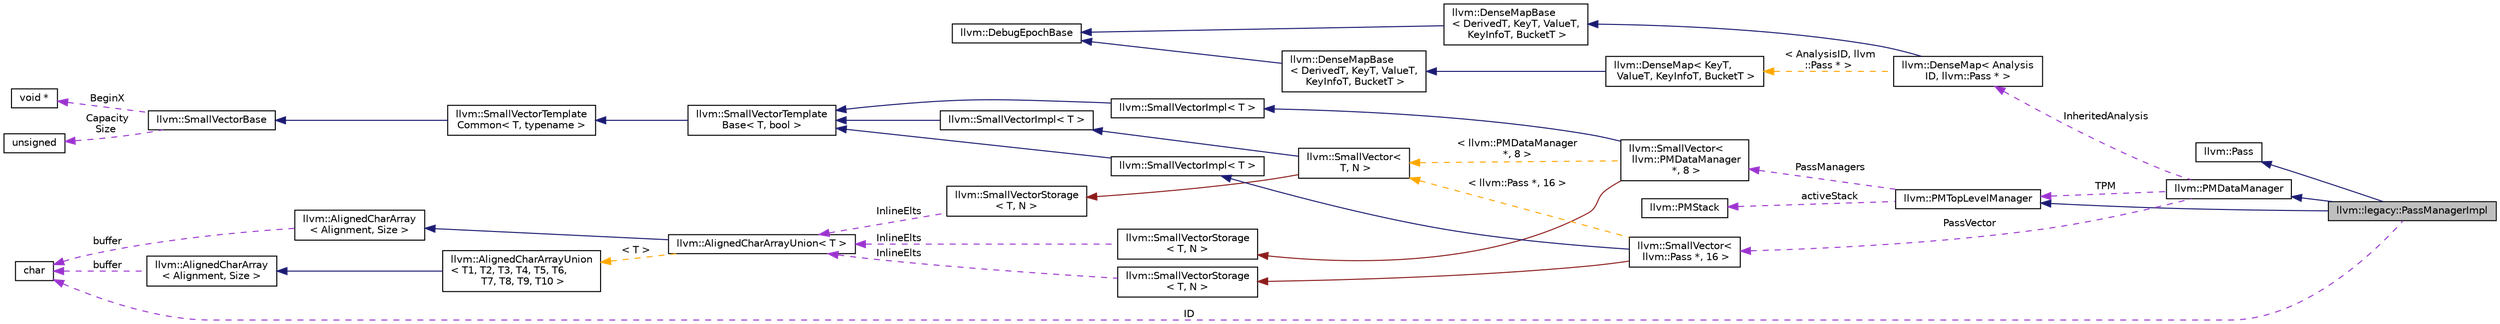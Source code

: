 digraph "llvm::legacy::PassManagerImpl"
{
 // LATEX_PDF_SIZE
  bgcolor="transparent";
  edge [fontname="Helvetica",fontsize="10",labelfontname="Helvetica",labelfontsize="10"];
  node [fontname="Helvetica",fontsize="10",shape="box"];
  rankdir="LR";
  Node1 [label="llvm::legacy::PassManagerImpl",height=0.2,width=0.4,color="black", fillcolor="grey75", style="filled", fontcolor="black",tooltip="PassManagerImpl manages MPPassManagers."];
  Node2 -> Node1 [dir="back",color="midnightblue",fontsize="10",style="solid",fontname="Helvetica"];
  Node2 [label="llvm::Pass",height=0.2,width=0.4,color="black",URL="$classllvm_1_1Pass.html",tooltip="Pass interface - Implemented by all 'passes'."];
  Node3 -> Node1 [dir="back",color="midnightblue",fontsize="10",style="solid",fontname="Helvetica"];
  Node3 [label="llvm::PMDataManager",height=0.2,width=0.4,color="black",URL="$classllvm_1_1PMDataManager.html",tooltip="PMDataManager provides the common place to manage the analysis data used by pass managers."];
  Node4 -> Node3 [dir="back",color="darkorchid3",fontsize="10",style="dashed",label=" TPM" ,fontname="Helvetica"];
  Node4 [label="llvm::PMTopLevelManager",height=0.2,width=0.4,color="black",URL="$classllvm_1_1PMTopLevelManager.html",tooltip="PMTopLevelManager manages LastUser info and collects common APIs used by top level pass managers."];
  Node5 -> Node4 [dir="back",color="darkorchid3",fontsize="10",style="dashed",label=" activeStack" ,fontname="Helvetica"];
  Node5 [label="llvm::PMStack",height=0.2,width=0.4,color="black",URL="$classllvm_1_1PMStack.html",tooltip="PMStack - This class implements a stack data structure of PMDataManager pointers."];
  Node6 -> Node4 [dir="back",color="darkorchid3",fontsize="10",style="dashed",label=" PassManagers" ,fontname="Helvetica"];
  Node6 [label="llvm::SmallVector\<\l llvm::PMDataManager\l *, 8 \>",height=0.2,width=0.4,color="black",URL="$classllvm_1_1SmallVector.html",tooltip=" "];
  Node7 -> Node6 [dir="back",color="midnightblue",fontsize="10",style="solid",fontname="Helvetica"];
  Node7 [label="llvm::SmallVectorImpl\< T \>",height=0.2,width=0.4,color="black",URL="$classllvm_1_1SmallVectorImpl.html",tooltip="This class consists of common code factored out of the SmallVector class to reduce code duplication b..."];
  Node8 -> Node7 [dir="back",color="midnightblue",fontsize="10",style="solid",fontname="Helvetica"];
  Node8 [label="llvm::SmallVectorTemplate\lBase\< T, bool \>",height=0.2,width=0.4,color="black",URL="$classllvm_1_1SmallVectorTemplateBase.html",tooltip="SmallVectorTemplateBase<TriviallyCopyable = false> - This is where we put method implementations that..."];
  Node9 -> Node8 [dir="back",color="midnightblue",fontsize="10",style="solid",fontname="Helvetica"];
  Node9 [label="llvm::SmallVectorTemplate\lCommon\< T, typename \>",height=0.2,width=0.4,color="black",URL="$classllvm_1_1SmallVectorTemplateCommon.html",tooltip="This is the part of SmallVectorTemplateBase which does not depend on whether the type T is a POD."];
  Node10 -> Node9 [dir="back",color="midnightblue",fontsize="10",style="solid",fontname="Helvetica"];
  Node10 [label="llvm::SmallVectorBase",height=0.2,width=0.4,color="black",URL="$classllvm_1_1SmallVectorBase.html",tooltip="This is all the non-templated stuff common to all SmallVectors."];
  Node11 -> Node10 [dir="back",color="darkorchid3",fontsize="10",style="dashed",label=" BeginX" ,fontname="Helvetica"];
  Node11 [label="void *",height=0.2,width=0.4,color="black",tooltip=" "];
  Node12 -> Node10 [dir="back",color="darkorchid3",fontsize="10",style="dashed",label=" Capacity\nSize" ,fontname="Helvetica"];
  Node12 [label="unsigned",height=0.2,width=0.4,color="black",URL="$classunsigned.html",tooltip=" "];
  Node13 -> Node6 [dir="back",color="firebrick4",fontsize="10",style="solid",fontname="Helvetica"];
  Node13 [label="llvm::SmallVectorStorage\l\< T, N \>",height=0.2,width=0.4,color="black",URL="$structllvm_1_1SmallVectorStorage.html",tooltip="Storage for the SmallVector elements."];
  Node14 -> Node13 [dir="back",color="darkorchid3",fontsize="10",style="dashed",label=" InlineElts" ,fontname="Helvetica"];
  Node14 [label="llvm::AlignedCharArrayUnion\< T \>",height=0.2,width=0.4,color="black",URL="$structllvm_1_1AlignedCharArrayUnion.html",tooltip=" "];
  Node15 -> Node14 [dir="back",color="midnightblue",fontsize="10",style="solid",fontname="Helvetica"];
  Node15 [label="llvm::AlignedCharArray\l\< Alignment, Size \>",height=0.2,width=0.4,color="black",URL="$structllvm_1_1AlignedCharArray.html",tooltip="Helper for building an aligned character array type."];
  Node16 -> Node15 [dir="back",color="darkorchid3",fontsize="10",style="dashed",label=" buffer" ,fontname="Helvetica"];
  Node16 [label="char",height=0.2,width=0.4,color="black",URL="$classchar.html",tooltip=" "];
  Node17 -> Node14 [dir="back",color="orange",fontsize="10",style="dashed",label=" \< T \>" ,fontname="Helvetica"];
  Node17 [label="llvm::AlignedCharArrayUnion\l\< T1, T2, T3, T4, T5, T6,\l T7, T8, T9, T10 \>",height=0.2,width=0.4,color="black",URL="$structllvm_1_1AlignedCharArrayUnion.html",tooltip="This union template exposes a suitably aligned and sized character array member which can hold elemen..."];
  Node18 -> Node17 [dir="back",color="midnightblue",fontsize="10",style="solid",fontname="Helvetica"];
  Node18 [label="llvm::AlignedCharArray\l\< Alignment, Size \>",height=0.2,width=0.4,color="black",URL="$structllvm_1_1AlignedCharArray.html",tooltip="Helper for building an aligned character array type."];
  Node16 -> Node18 [dir="back",color="darkorchid3",fontsize="10",style="dashed",label=" buffer" ,fontname="Helvetica"];
  Node19 -> Node6 [dir="back",color="orange",fontsize="10",style="dashed",label=" \< llvm::PMDataManager\l *, 8 \>" ,fontname="Helvetica"];
  Node19 [label="llvm::SmallVector\<\l T, N \>",height=0.2,width=0.4,color="black",URL="$classllvm_1_1SmallVector.html",tooltip="This is a 'vector' (really, a variable-sized array), optimized for the case when the array is small."];
  Node20 -> Node19 [dir="back",color="midnightblue",fontsize="10",style="solid",fontname="Helvetica"];
  Node20 [label="llvm::SmallVectorImpl\< T \>",height=0.2,width=0.4,color="black",URL="$classllvm_1_1SmallVectorImpl.html",tooltip="This class consists of common code factored out of the SmallVector class to reduce code duplication b..."];
  Node8 -> Node20 [dir="back",color="midnightblue",fontsize="10",style="solid",fontname="Helvetica"];
  Node21 -> Node19 [dir="back",color="firebrick4",fontsize="10",style="solid",fontname="Helvetica"];
  Node21 [label="llvm::SmallVectorStorage\l\< T, N \>",height=0.2,width=0.4,color="black",URL="$structllvm_1_1SmallVectorStorage.html",tooltip="Storage for the SmallVector elements."];
  Node14 -> Node21 [dir="back",color="darkorchid3",fontsize="10",style="dashed",label=" InlineElts" ,fontname="Helvetica"];
  Node22 -> Node3 [dir="back",color="darkorchid3",fontsize="10",style="dashed",label=" PassVector" ,fontname="Helvetica"];
  Node22 [label="llvm::SmallVector\<\l llvm::Pass *, 16 \>",height=0.2,width=0.4,color="black",URL="$classllvm_1_1SmallVector.html",tooltip=" "];
  Node23 -> Node22 [dir="back",color="midnightblue",fontsize="10",style="solid",fontname="Helvetica"];
  Node23 [label="llvm::SmallVectorImpl\< T \>",height=0.2,width=0.4,color="black",URL="$classllvm_1_1SmallVectorImpl.html",tooltip="This class consists of common code factored out of the SmallVector class to reduce code duplication b..."];
  Node8 -> Node23 [dir="back",color="midnightblue",fontsize="10",style="solid",fontname="Helvetica"];
  Node24 -> Node22 [dir="back",color="firebrick4",fontsize="10",style="solid",fontname="Helvetica"];
  Node24 [label="llvm::SmallVectorStorage\l\< T, N \>",height=0.2,width=0.4,color="black",URL="$structllvm_1_1SmallVectorStorage.html",tooltip="Storage for the SmallVector elements."];
  Node14 -> Node24 [dir="back",color="darkorchid3",fontsize="10",style="dashed",label=" InlineElts" ,fontname="Helvetica"];
  Node19 -> Node22 [dir="back",color="orange",fontsize="10",style="dashed",label=" \< llvm::Pass *, 16 \>" ,fontname="Helvetica"];
  Node25 -> Node3 [dir="back",color="darkorchid3",fontsize="10",style="dashed",label=" InheritedAnalysis" ,fontname="Helvetica"];
  Node25 [label="llvm::DenseMap\< Analysis\lID, llvm::Pass * \>",height=0.2,width=0.4,color="black",URL="$classllvm_1_1DenseMap.html",tooltip=" "];
  Node26 -> Node25 [dir="back",color="midnightblue",fontsize="10",style="solid",fontname="Helvetica"];
  Node26 [label="llvm::DenseMapBase\l\< DerivedT, KeyT, ValueT,\l KeyInfoT, BucketT \>",height=0.2,width=0.4,color="black",URL="$classllvm_1_1DenseMapBase.html",tooltip=" "];
  Node27 -> Node26 [dir="back",color="midnightblue",fontsize="10",style="solid",fontname="Helvetica"];
  Node27 [label="llvm::DebugEpochBase",height=0.2,width=0.4,color="black",URL="$classllvm_1_1DebugEpochBase.html",tooltip=" "];
  Node28 -> Node25 [dir="back",color="orange",fontsize="10",style="dashed",label=" \< AnalysisID, llvm\l::Pass * \>" ,fontname="Helvetica"];
  Node28 [label="llvm::DenseMap\< KeyT,\l ValueT, KeyInfoT, BucketT \>",height=0.2,width=0.4,color="black",URL="$classllvm_1_1DenseMap.html",tooltip=" "];
  Node29 -> Node28 [dir="back",color="midnightblue",fontsize="10",style="solid",fontname="Helvetica"];
  Node29 [label="llvm::DenseMapBase\l\< DerivedT, KeyT, ValueT,\l KeyInfoT, BucketT \>",height=0.2,width=0.4,color="black",URL="$classllvm_1_1DenseMapBase.html",tooltip=" "];
  Node27 -> Node29 [dir="back",color="midnightblue",fontsize="10",style="solid",fontname="Helvetica"];
  Node4 -> Node1 [dir="back",color="midnightblue",fontsize="10",style="solid",fontname="Helvetica"];
  Node16 -> Node1 [dir="back",color="darkorchid3",fontsize="10",style="dashed",label=" ID" ,fontname="Helvetica"];
}

